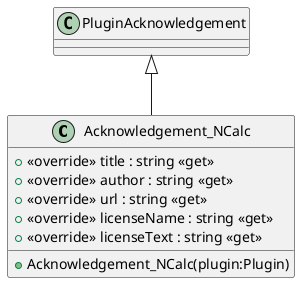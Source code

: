 @startuml
class Acknowledgement_NCalc {
    + Acknowledgement_NCalc(plugin:Plugin)
    + <<override>> title : string <<get>>
    + <<override>> author : string <<get>>
    + <<override>> url : string <<get>>
    + <<override>> licenseName : string <<get>>
    + <<override>> licenseText : string <<get>>
}
PluginAcknowledgement <|-- Acknowledgement_NCalc
@enduml

